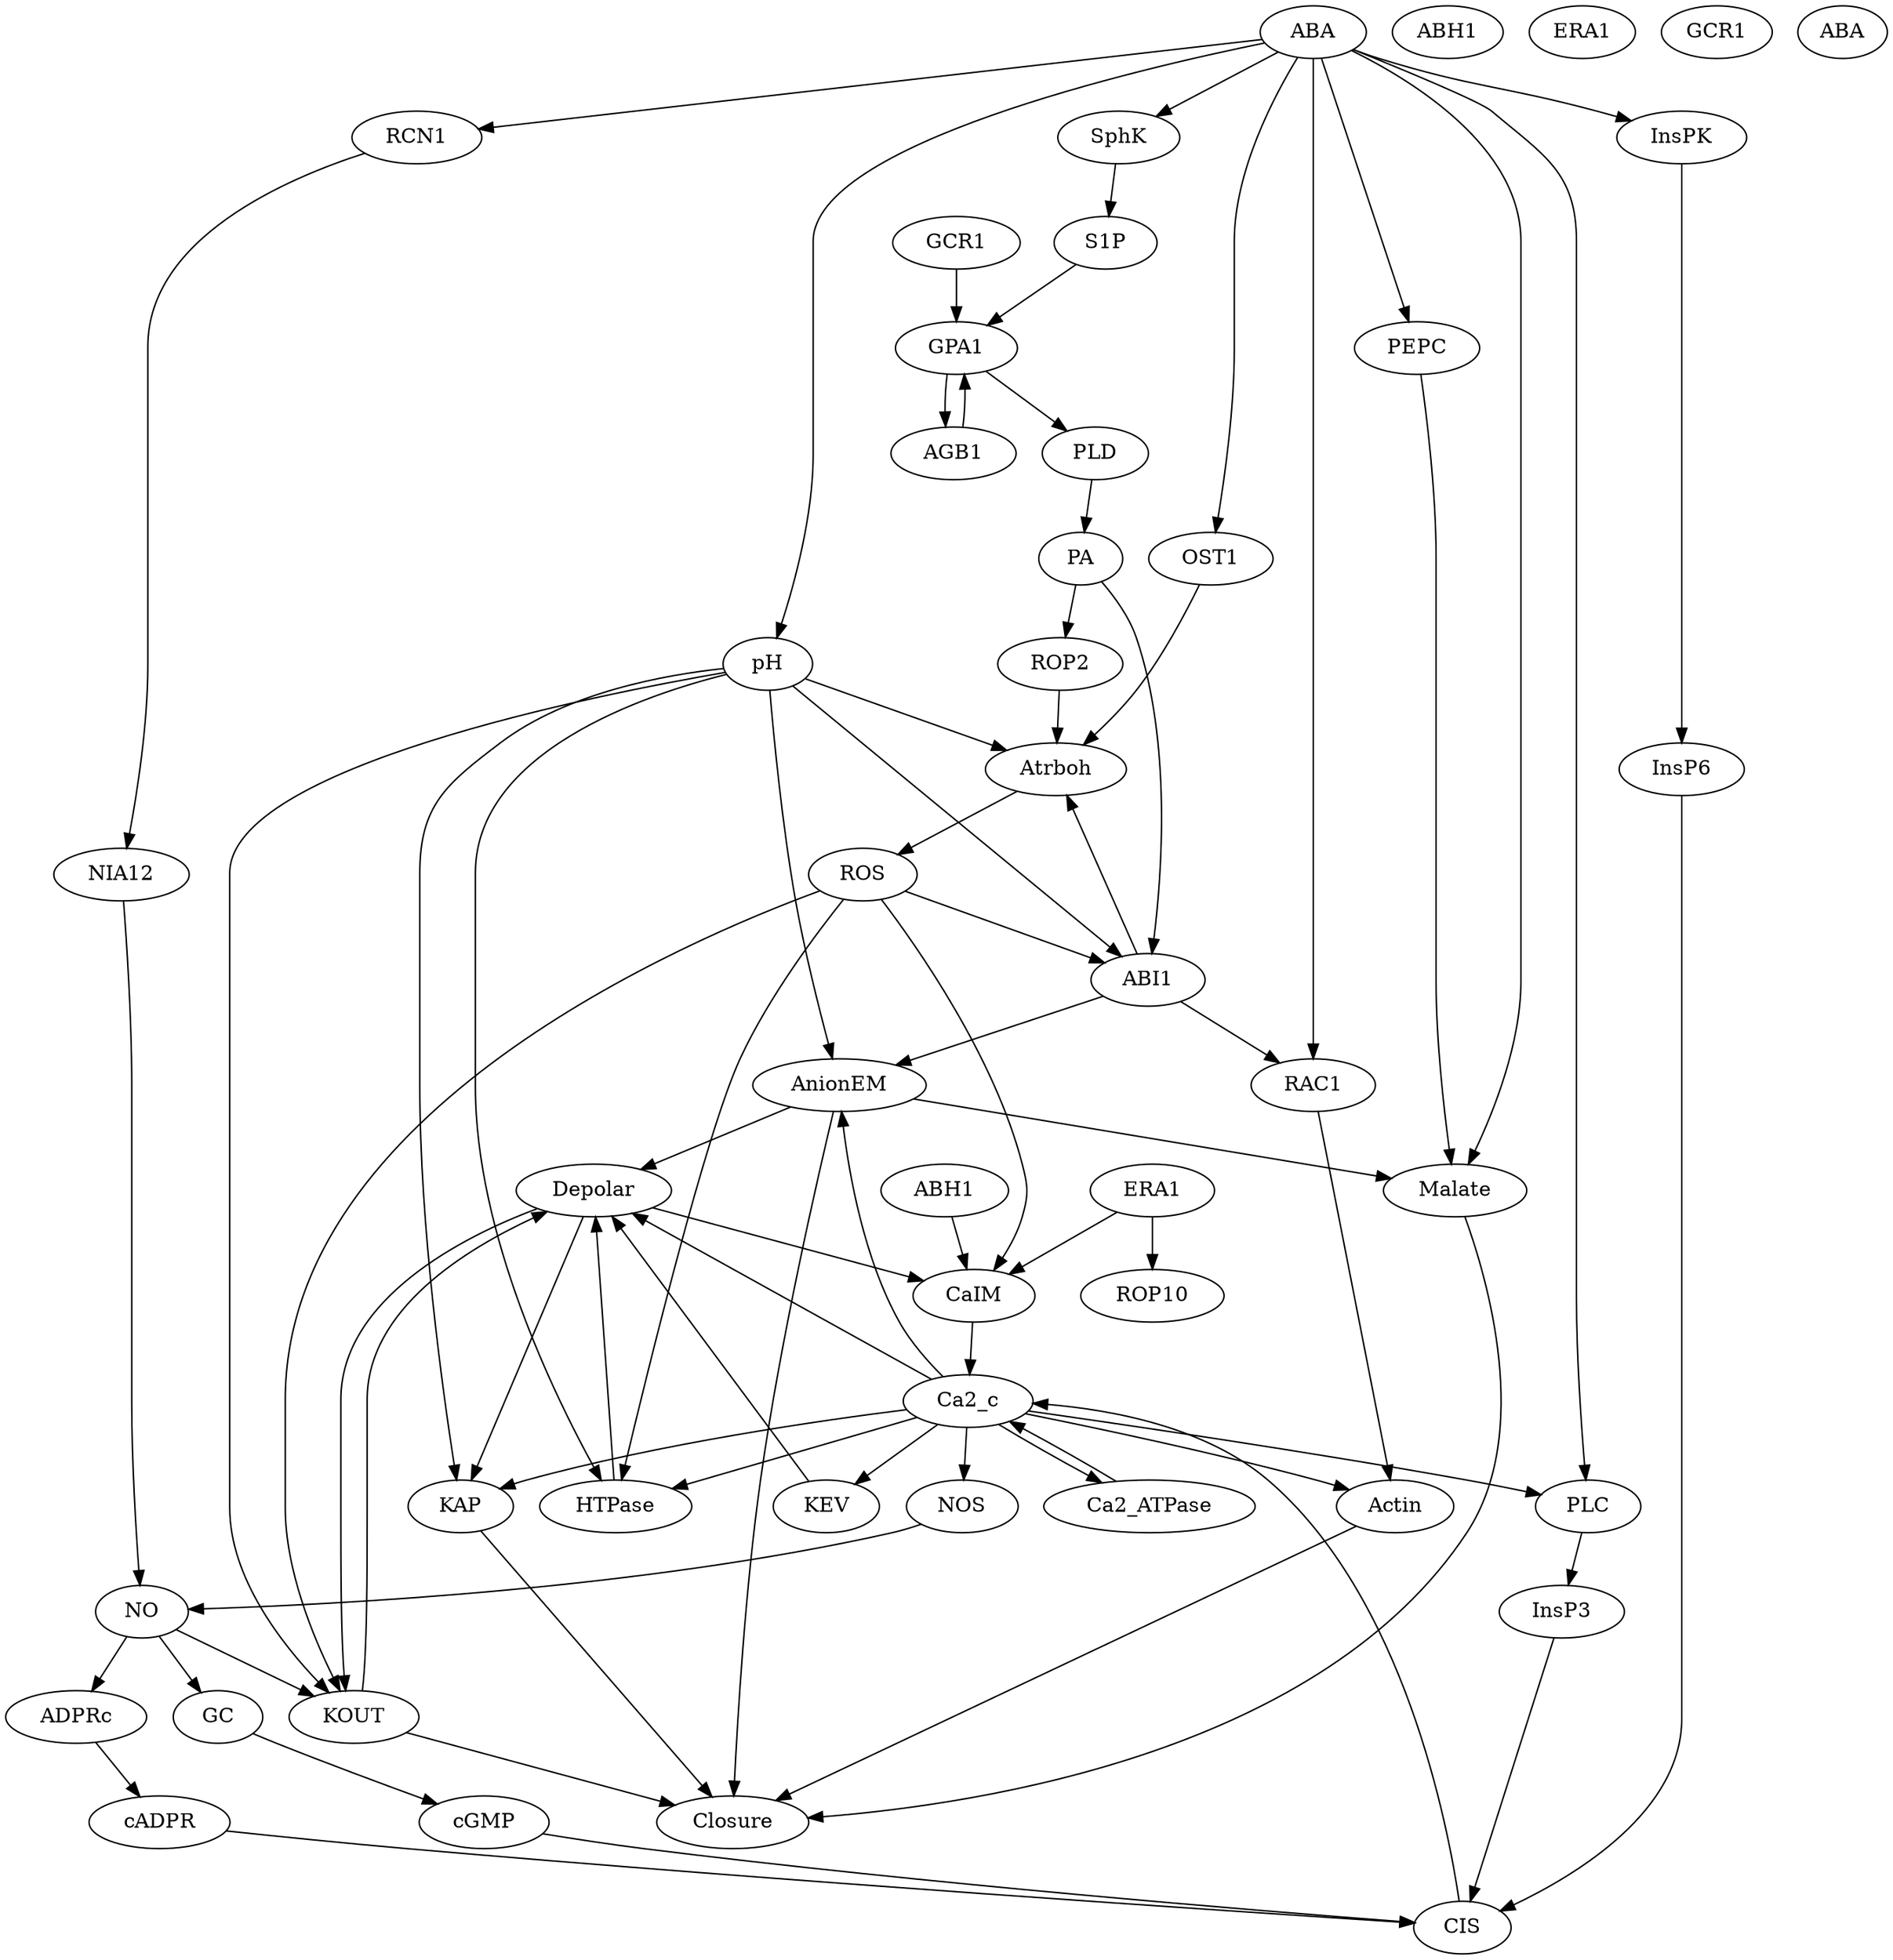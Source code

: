 strict digraph  {
" Atrboh " [equation="  (  ( OST1 && (  (  ( pH && ROP2 )  )  )  ) && ! ( ABI1  )  ) "];
" Malate " [equation="  (  (  ( PEPC  ) && ! ( ABA  )  ) && ! ( AnionEM  )  ) "];
" Ca2_ATPase " [equation="  ( Ca2_c ) "];
" SphK " [equation="  ( ABA ) "];
" GPA1 " [equation="  (  ( AGB1  ) && ! ( GCR1  )  )  || ( S1P && (  (  ( AGB1 )  )  ) ) "];
" ABI1 " [equation="  (  (  ( pH  ) && ! ( ROS  )  ) && ! ( PA  )  ) "];
" Ca2_c " [equation="  (  ( CIS  ) && ! ( Ca2_ATPase  )  )  || (  ( CaIM  ) && ! ( Ca2_ATPase  )  ) "];
" pH " [equation="  ( ABA ) "];
" NOS " [equation="  ( Ca2_c ) "];
" AnionEM " [equation="  ( pH && (  (  ( ! ABI1 )  )  || (  ( Ca2_c )  )  ) )  || ( Ca2_c && (  (  ( pH )  )  || (  ( ! ABI1 )  )  ) ) "];
" CIS " [equation="  ( InsP3 && (  (  ( InsP6 )  )  ) )  || ( cGMP && (  (  ( cADPR )  )  ) ) "];
" ADPRc " [equation="  ( NO ) "];
" RCN1 " [equation="  ( ABA ) "];
" PEPC " [equation="  ! (  ( ABA )  ) "];
" Closure " [equation="  (  ( KOUT && (  (  ( Actin )  )  && (  ( AnionEM )  )  )  ) && ! ( Malate  )  )  || (  ( KAP && (  (  ( Actin )  )  && (  ( AnionEM )  )  )  ) && ! ( Malate  )  ) "];
" InsPK " [equation="  ( ABA ) "];
" ROP10 " [equation="  ( ERA1 ) "];
" ROS " [equation="  ( Atrboh ) "];
" AGB1 " [equation="  ( GPA1 ) "];
" NIA12 " [equation="  ( RCN1 ) "];
" Depolar " [equation="  (  ( KOUT && (  (  ( ! AnionEM && ! Ca2_c && ! KEV && ! HTPase )  )  ) )  || ( Ca2_c )  || ( HTPase && (  (  ( ! AnionEM && ! Ca2_c && ! KOUT && ! KEV )  )  ) )  || ( KEV )  || ( AnionEM )  ) || ! ( AnionEM || Ca2_c || KOUT || KEV || HTPase ) "];
" Actin " [equation="  (  ( Ca2_c )  ) || ! ( Ca2_c || RAC1 ) "];
" KEV " [equation="  ( Ca2_c ) "];
" cGMP " [equation="  ( GC ) "];
" RAC1 " [equation="  ! (  ( ABA )  || ( ABI1 )  ) "];
" OST1 " [equation="  ( ABA ) "];
" KAP " [equation="  (  ( Depolar  ) && ! ( Ca2_c && (  (  ( pH )  )  )  )  ) "];
" ROP2 " [equation="  ( PA ) "];
" PLC " [equation="  ( ABA && (  (  ( Ca2_c )  )  ) ) "];
" S1P " [equation="  ( SphK ) "];
" HTPase " [equation="  ! (  ( pH )  || ( Ca2_c )  || ( ROS )  ) "];
" GC " [equation="  ( NO ) "];
" InsP6 " [equation="  ( InsPK ) "];
" cADPR " [equation="  ( ADPRc ) "];
" KOUT " [equation="  ( pH && (  (  ( Depolar )  )  ) )  || (  ( Depolar  ) && ! ( ROS && (  (  ( NO )  )  )  )  ) "];
" PA " [equation="  ( PLD ) "];
" CaIM " [equation="  (  (  ( ABH1 && (  (  ( ! ERA1 )  )  )  ) && ! ( Depolar  )  )  || (  ( ERA1 && (  (  ( ! ABH1 )  )  )  ) && ! ( Depolar  )  )  || (  ( ROS  ) && ! ( Depolar  )  )  ) || ! ( ERA1 || ROS || Depolar || ABH1 ) "];
" InsP3 " [equation="  ( PLC ) "];
" NO " [equation="  ( NOS && (  (  ( NIA12 )  )  ) ) "];
" PLD " [equation="  ( GPA1 ) "];
ABH1;
ERA1;
GCR1;
ABA;
" ABA ";
" GCR1 ";
" ERA1 ";
" ABH1 ";
" Atrboh " -> " ROS ";
" Malate " -> " Closure ";
" Ca2_ATPase " -> " Ca2_c ";
" SphK " -> " S1P ";
" GPA1 " -> " AGB1 ";
" GPA1 " -> " PLD ";
" ABI1 " -> " Atrboh ";
" ABI1 " -> " AnionEM ";
" ABI1 " -> " RAC1 ";
" Ca2_c " -> " Ca2_ATPase ";
" Ca2_c " -> " NOS ";
" Ca2_c " -> " AnionEM ";
" Ca2_c " -> " Depolar ";
" Ca2_c " -> " Actin ";
" Ca2_c " -> " KEV ";
" Ca2_c " -> " KAP ";
" Ca2_c " -> " PLC ";
" Ca2_c " -> " HTPase ";
" pH " -> " Atrboh ";
" pH " -> " ABI1 ";
" pH " -> " AnionEM ";
" pH " -> " KAP ";
" pH " -> " HTPase ";
" pH " -> " KOUT ";
" NOS " -> " NO ";
" AnionEM " -> " Malate ";
" AnionEM " -> " Closure ";
" AnionEM " -> " Depolar ";
" CIS " -> " Ca2_c ";
" ADPRc " -> " cADPR ";
" RCN1 " -> " NIA12 ";
" PEPC " -> " Malate ";
" InsPK " -> " InsP6 ";
" ROS " -> " ABI1 ";
" ROS " -> " HTPase ";
" ROS " -> " KOUT ";
" ROS " -> " CaIM ";
" AGB1 " -> " GPA1 ";
" NIA12 " -> " NO ";
" Depolar " -> " KAP ";
" Depolar " -> " KOUT ";
" Depolar " -> " CaIM ";
" Actin " -> " Closure ";
" KEV " -> " Depolar ";
" cGMP " -> " CIS ";
" RAC1 " -> " Actin ";
" OST1 " -> " Atrboh ";
" KAP " -> " Closure ";
" ROP2 " -> " Atrboh ";
" PLC " -> " InsP3 ";
" S1P " -> " GPA1 ";
" HTPase " -> " Depolar ";
" GC " -> " cGMP ";
" InsP6 " -> " CIS ";
" cADPR " -> " CIS ";
" KOUT " -> " Closure ";
" KOUT " -> " Depolar ";
" PA " -> " ABI1 ";
" PA " -> " ROP2 ";
" CaIM " -> " Ca2_c ";
" InsP3 " -> " CIS ";
" NO " -> " ADPRc ";
" NO " -> " GC ";
" NO " -> " KOUT ";
" PLD " -> " PA ";
" ABA " -> " Malate ";
" ABA " -> " SphK ";
" ABA " -> " pH ";
" ABA " -> " RCN1 ";
" ABA " -> " PEPC ";
" ABA " -> " InsPK ";
" ABA " -> " RAC1 ";
" ABA " -> " OST1 ";
" ABA " -> " PLC ";
" GCR1 " -> " GPA1 ";
" ERA1 " -> " ROP10 ";
" ERA1 " -> " CaIM ";
" ABH1 " -> " CaIM ";
}
